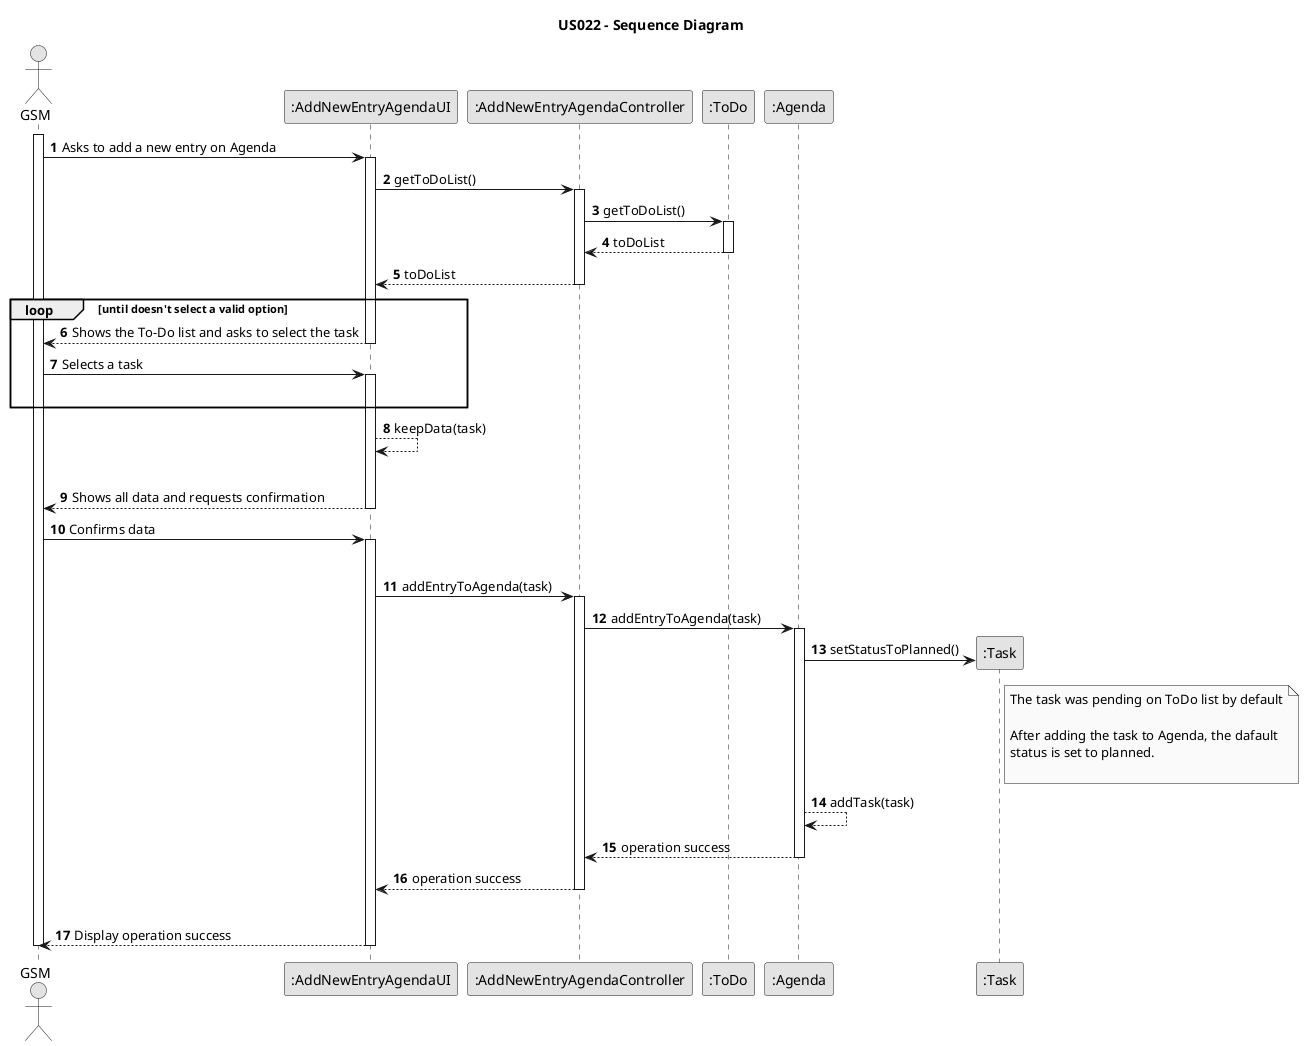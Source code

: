 @startuml
skinparam monochrome true
skinparam packageStyle rectangle
skinparam shadowing false

title US022 - Sequence Diagram

autonumber

actor "GSM" as GSM
participant ":AddNewEntryAgendaUI" as UI
participant ":AddNewEntryAgendaController" as CTRL
participant ":ToDo" as ToDo
participant ":Agenda" as Agenda
participant ":Task" as Task

activate GSM

    GSM -> UI : Asks to add a new entry on Agenda
    activate UI

        UI -> CTRL : getToDoList()
    activate CTRL

        CTRL -> ToDo : getToDoList()
        activate ToDo

            ToDo --> CTRL : toDoList
        deactivate ToDo

        CTRL --> UI : toDoList
    deactivate CTRL

        loop until doesn't select a valid option
        UI --> GSM : Shows the To-Do list and asks to select the task
    deactivate UI

    GSM -> UI : Selects a task
    activate UI
        |||
        end

        UI --> UI : keepData(task)
        |||

        UI --> GSM : Shows all data and requests confirmation
    deactivate UI

    GSM -> UI: Confirms data

    activate UI
        |||
        UI -> CTRL : addEntryToAgenda(task)

        activate CTRL

            CTRL -> Agenda : addEntryToAgenda(task)

            activate Agenda

                Agenda -> Task** : setStatusToPlanned()

                note right of Task
                    The task was pending on ToDo list by default

                    After adding the task to Agenda, the dafault
                    status is set to planned.

                end note

                Agenda --> Agenda : addTask(task)
                Agenda --> CTRL : operation success



            deactivate Agenda



            CTRL --> UI : operation success
        deactivate CTRL

        |||
        UI --> GSM : Display operation success


    deactivate UI






deactivate GSM


@enduml